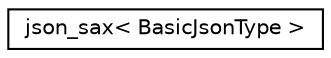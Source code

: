 digraph "Graphical Class Hierarchy"
{
 // LATEX_PDF_SIZE
  edge [fontname="Helvetica",fontsize="10",labelfontname="Helvetica",labelfontsize="10"];
  node [fontname="Helvetica",fontsize="10",shape=record];
  rankdir="LR";
  Node0 [label="json_sax\< BasicJsonType \>",height=0.2,width=0.4,color="black", fillcolor="white", style="filled",URL="$structjson__sax.html",tooltip="SAX interface."];
}

